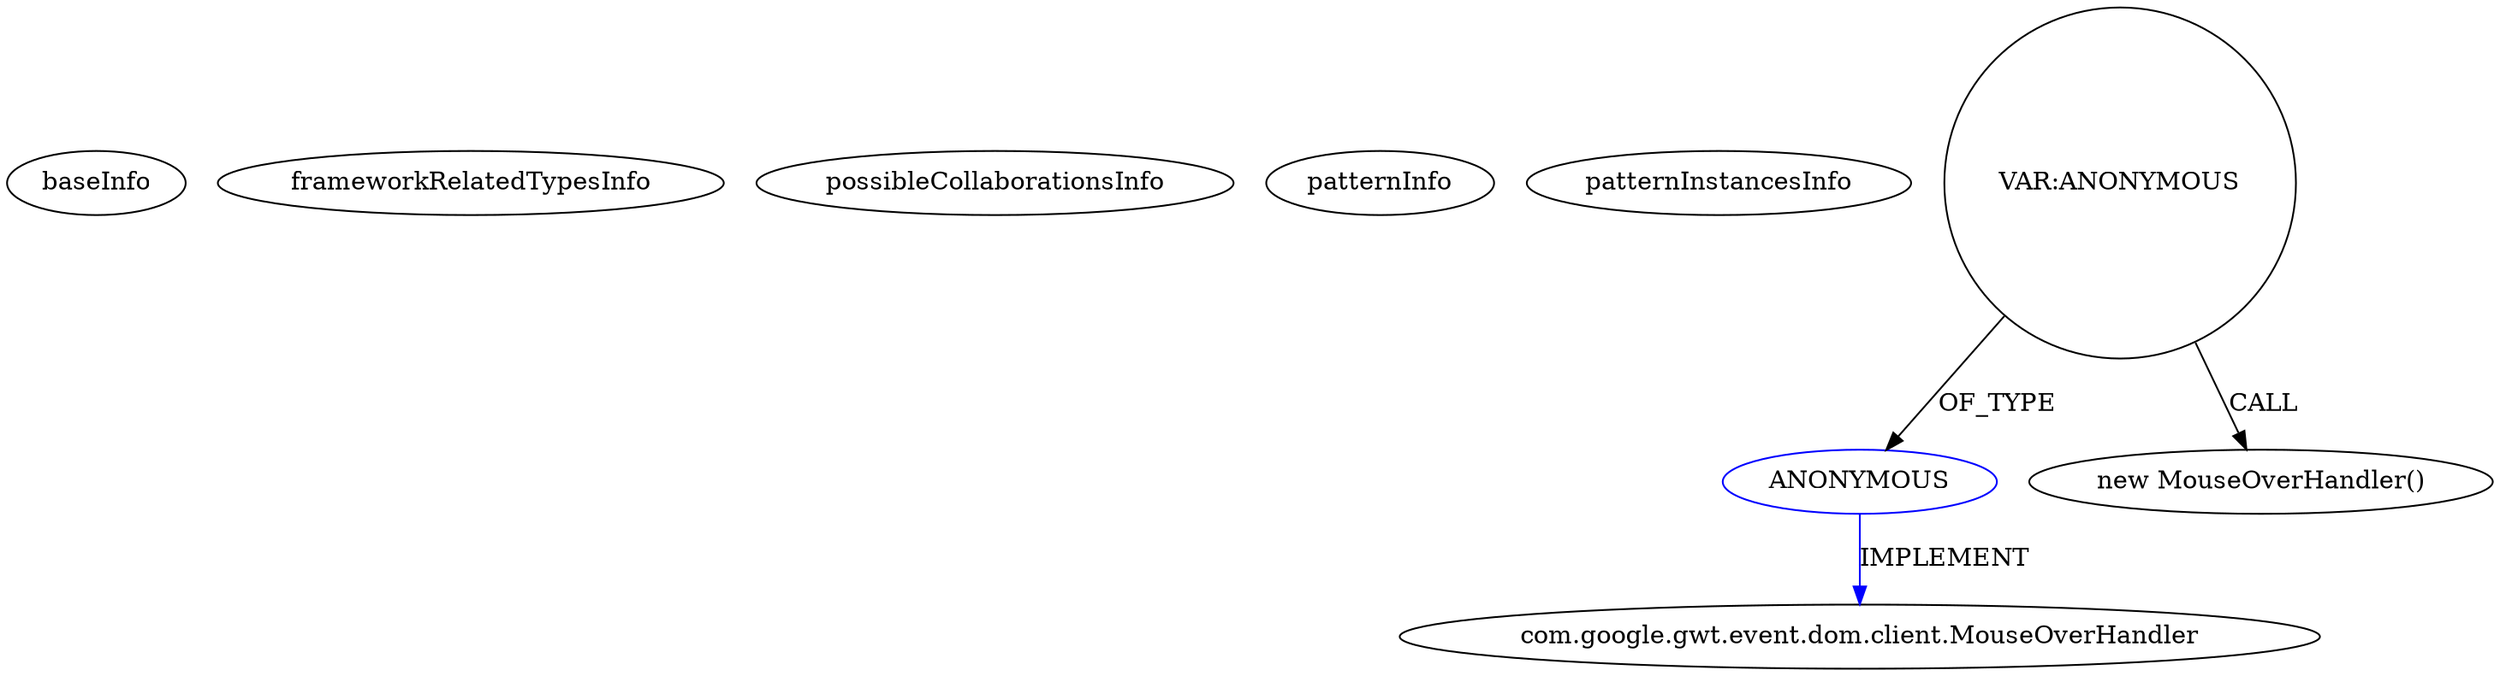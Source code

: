 digraph {
baseInfo[graphId=725,category="pattern",isAnonymous=false,possibleRelation=false]
frameworkRelatedTypesInfo[]
possibleCollaborationsInfo[]
patternInfo[frequency=2.0,patternRootClient=null]
patternInstancesInfo[0="akjava-GWT-Hangouts~/akjava-GWT-Hangouts/GWT-Hangouts-master/apps/sound-player/src/com/akjava/gwt/hangout/soundplayer/client/HangoutSoundPlayer.java~HangoutSoundPlayer~561",1="Duke-H--DDOPlanner~/Duke-H--DDOPlanner/DDOPlanner-master/DDOPlanner/src/com/ddoplanner/enhancement/Enhancement.java~Enhancement~144"]
20[label="com.google.gwt.event.dom.client.MouseOverHandler",vertexType="FRAMEWORK_INTERFACE_TYPE",isFrameworkType=false]
19[label="ANONYMOUS",vertexType="REFERENCE_ANONYMOUS_DECLARATION",isFrameworkType=false,color=blue]
18[label="VAR:ANONYMOUS",vertexType="VARIABLE_EXPRESION",isFrameworkType=false,shape=circle]
17[label="new MouseOverHandler()",vertexType="CONSTRUCTOR_CALL",isFrameworkType=false]
18->17[label="CALL"]
19->20[label="IMPLEMENT",color=blue]
18->19[label="OF_TYPE"]
}
